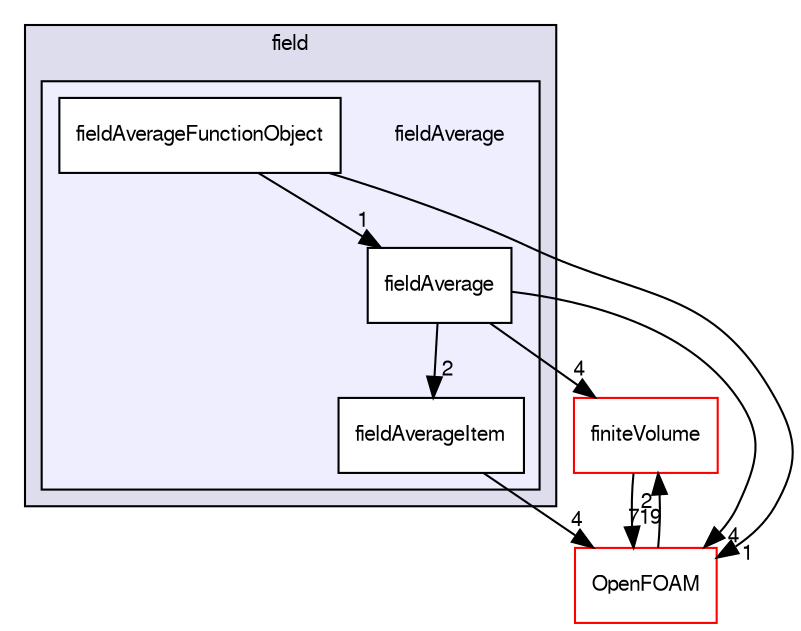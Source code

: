 digraph "src/postProcessing/functionObjects/field/fieldAverage" {
  bgcolor=transparent;
  compound=true
  node [ fontsize="10", fontname="FreeSans"];
  edge [ labelfontsize="10", labelfontname="FreeSans"];
  subgraph clusterdir_efb3ad8e9cbb3414a44ef268cb98c0b2 {
    graph [ bgcolor="#ddddee", pencolor="black", label="field" fontname="FreeSans", fontsize="10", URL="dir_efb3ad8e9cbb3414a44ef268cb98c0b2.html"]
  subgraph clusterdir_ef4eaa5194a1078fc897f7644a8991b3 {
    graph [ bgcolor="#eeeeff", pencolor="black", label="" URL="dir_ef4eaa5194a1078fc897f7644a8991b3.html"];
    dir_ef4eaa5194a1078fc897f7644a8991b3 [shape=plaintext label="fieldAverage"];
    dir_3f23fe56ea7b37f3702d4f99df5bf5c8 [shape=box label="fieldAverage" color="black" fillcolor="white" style="filled" URL="dir_3f23fe56ea7b37f3702d4f99df5bf5c8.html"];
    dir_759698c7b867301fde07c663f0fba470 [shape=box label="fieldAverageFunctionObject" color="black" fillcolor="white" style="filled" URL="dir_759698c7b867301fde07c663f0fba470.html"];
    dir_4b6bd6a1a2e8ee85b417f89c1d3ea346 [shape=box label="fieldAverageItem" color="black" fillcolor="white" style="filled" URL="dir_4b6bd6a1a2e8ee85b417f89c1d3ea346.html"];
  }
  }
  dir_9bd15774b555cf7259a6fa18f99fe99b [shape=box label="finiteVolume" color="red" URL="dir_9bd15774b555cf7259a6fa18f99fe99b.html"];
  dir_c5473ff19b20e6ec4dfe5c310b3778a8 [shape=box label="OpenFOAM" color="red" URL="dir_c5473ff19b20e6ec4dfe5c310b3778a8.html"];
  dir_4b6bd6a1a2e8ee85b417f89c1d3ea346->dir_c5473ff19b20e6ec4dfe5c310b3778a8 [headlabel="4", labeldistance=1.5 headhref="dir_002272_001706.html"];
  dir_9bd15774b555cf7259a6fa18f99fe99b->dir_c5473ff19b20e6ec4dfe5c310b3778a8 [headlabel="719", labeldistance=1.5 headhref="dir_000727_001706.html"];
  dir_3f23fe56ea7b37f3702d4f99df5bf5c8->dir_4b6bd6a1a2e8ee85b417f89c1d3ea346 [headlabel="2", labeldistance=1.5 headhref="dir_002270_002272.html"];
  dir_3f23fe56ea7b37f3702d4f99df5bf5c8->dir_9bd15774b555cf7259a6fa18f99fe99b [headlabel="4", labeldistance=1.5 headhref="dir_002270_000727.html"];
  dir_3f23fe56ea7b37f3702d4f99df5bf5c8->dir_c5473ff19b20e6ec4dfe5c310b3778a8 [headlabel="4", labeldistance=1.5 headhref="dir_002270_001706.html"];
  dir_c5473ff19b20e6ec4dfe5c310b3778a8->dir_9bd15774b555cf7259a6fa18f99fe99b [headlabel="2", labeldistance=1.5 headhref="dir_001706_000727.html"];
  dir_759698c7b867301fde07c663f0fba470->dir_3f23fe56ea7b37f3702d4f99df5bf5c8 [headlabel="1", labeldistance=1.5 headhref="dir_002271_002270.html"];
  dir_759698c7b867301fde07c663f0fba470->dir_c5473ff19b20e6ec4dfe5c310b3778a8 [headlabel="1", labeldistance=1.5 headhref="dir_002271_001706.html"];
}
